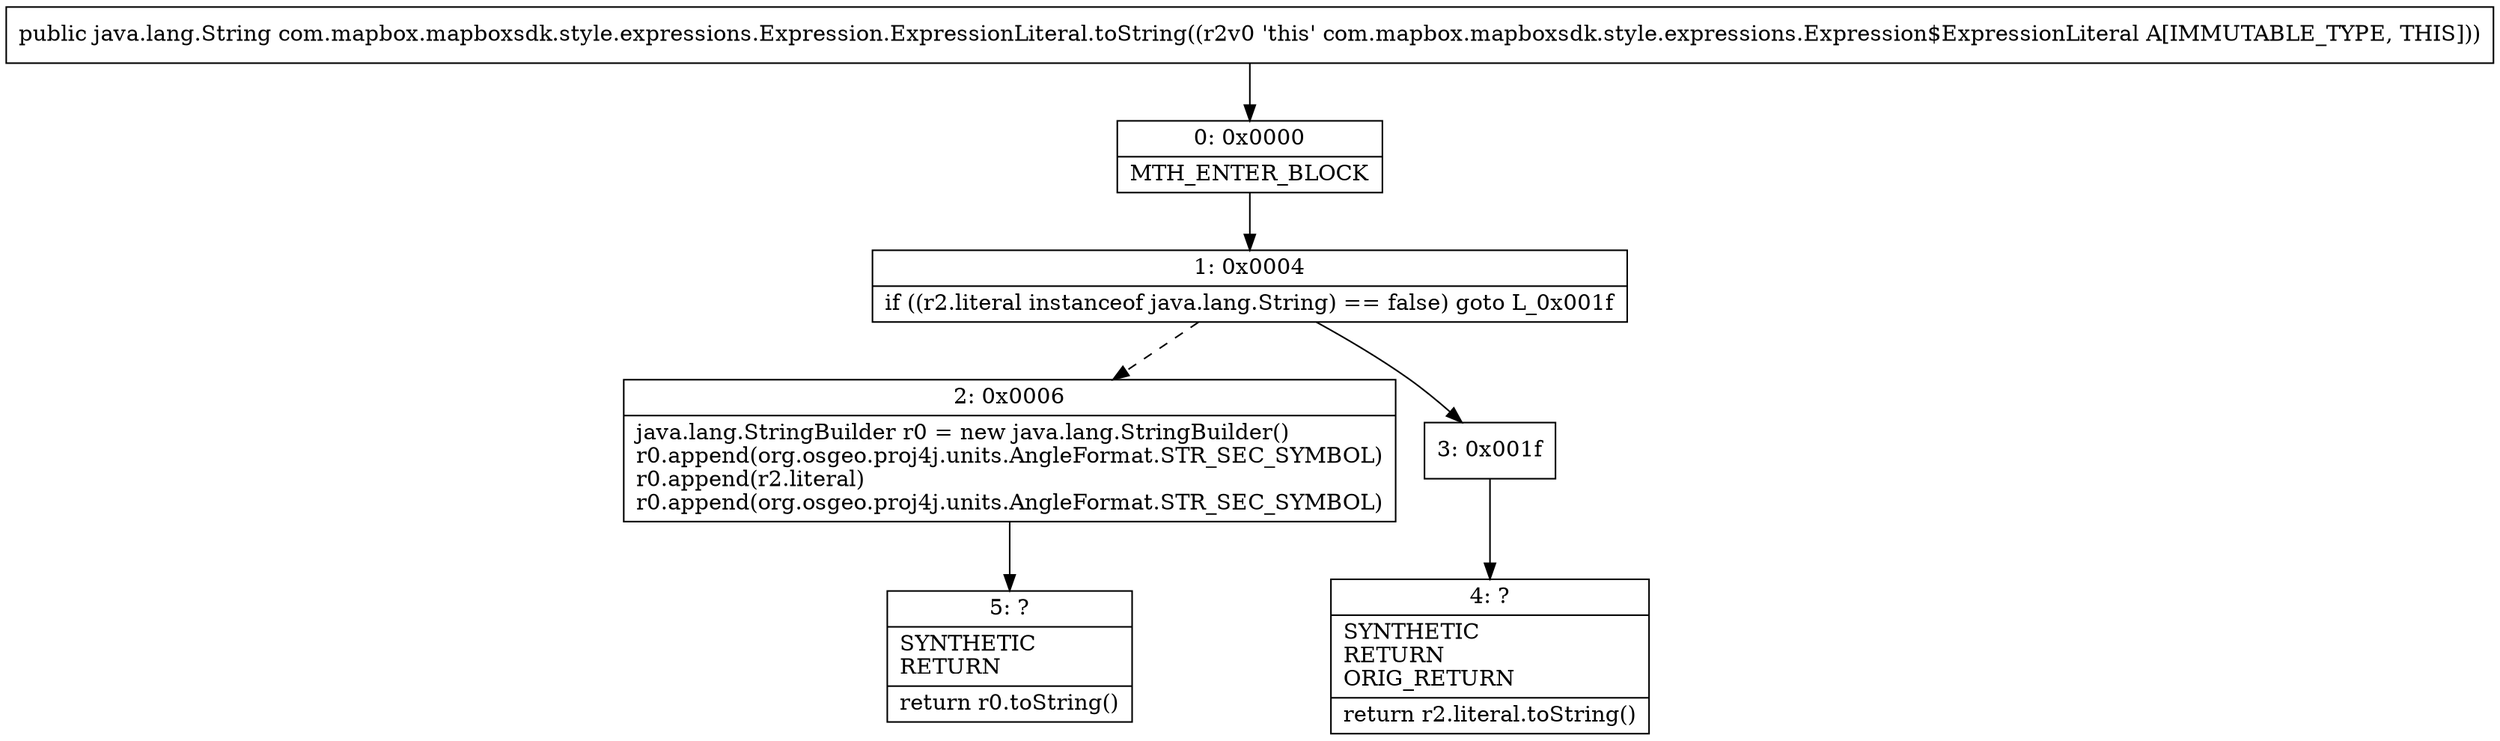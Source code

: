 digraph "CFG forcom.mapbox.mapboxsdk.style.expressions.Expression.ExpressionLiteral.toString()Ljava\/lang\/String;" {
Node_0 [shape=record,label="{0\:\ 0x0000|MTH_ENTER_BLOCK\l}"];
Node_1 [shape=record,label="{1\:\ 0x0004|if ((r2.literal instanceof java.lang.String) == false) goto L_0x001f\l}"];
Node_2 [shape=record,label="{2\:\ 0x0006|java.lang.StringBuilder r0 = new java.lang.StringBuilder()\lr0.append(org.osgeo.proj4j.units.AngleFormat.STR_SEC_SYMBOL)\lr0.append(r2.literal)\lr0.append(org.osgeo.proj4j.units.AngleFormat.STR_SEC_SYMBOL)\l}"];
Node_3 [shape=record,label="{3\:\ 0x001f}"];
Node_4 [shape=record,label="{4\:\ ?|SYNTHETIC\lRETURN\lORIG_RETURN\l|return r2.literal.toString()\l}"];
Node_5 [shape=record,label="{5\:\ ?|SYNTHETIC\lRETURN\l|return r0.toString()\l}"];
MethodNode[shape=record,label="{public java.lang.String com.mapbox.mapboxsdk.style.expressions.Expression.ExpressionLiteral.toString((r2v0 'this' com.mapbox.mapboxsdk.style.expressions.Expression$ExpressionLiteral A[IMMUTABLE_TYPE, THIS])) }"];
MethodNode -> Node_0;
Node_0 -> Node_1;
Node_1 -> Node_2[style=dashed];
Node_1 -> Node_3;
Node_2 -> Node_5;
Node_3 -> Node_4;
}

